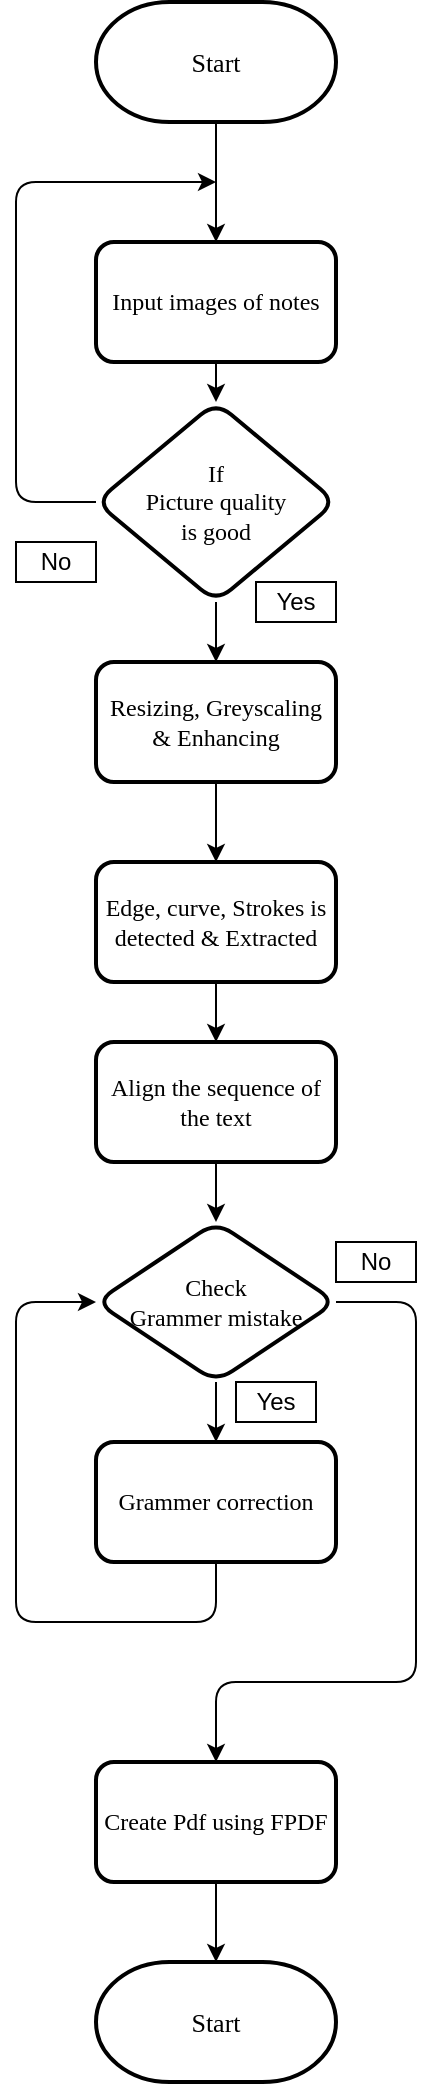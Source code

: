 <mxfile>
    <diagram id="QA1QkQeYlDdKfOMDepjr" name="Page-1">
        <mxGraphModel dx="671" dy="557" grid="1" gridSize="10" guides="1" tooltips="1" connect="1" arrows="1" fold="1" page="1" pageScale="1" pageWidth="850" pageHeight="1100" math="0" shadow="0">
            <root>
                <mxCell id="0"/>
                <mxCell id="1" parent="0"/>
                <mxCell id="2" value="" style="edgeStyle=none;html=1;fontFamily=Times New Roman;fontSize=13;" edge="1" parent="1" source="3" target="5">
                    <mxGeometry relative="1" as="geometry"/>
                </mxCell>
                <mxCell id="3" value="&lt;font style=&quot;font-size: 13px;&quot;&gt;Start&lt;/font&gt;" style="strokeWidth=2;html=1;shape=mxgraph.flowchart.terminator;whiteSpace=wrap;fontFamily=Times New Roman;fontSize=12;" vertex="1" parent="1">
                    <mxGeometry x="360" y="50" width="120" height="60" as="geometry"/>
                </mxCell>
                <mxCell id="4" value="" style="edgeStyle=none;html=1;fontFamily=Times New Roman;fontSize=13;" edge="1" parent="1" source="5" target="8">
                    <mxGeometry relative="1" as="geometry"/>
                </mxCell>
                <mxCell id="5" value="Input images of notes" style="rounded=1;whiteSpace=wrap;html=1;fontFamily=Times New Roman;strokeWidth=2;" vertex="1" parent="1">
                    <mxGeometry x="360" y="170" width="120" height="60" as="geometry"/>
                </mxCell>
                <mxCell id="6" style="edgeStyle=none;html=1;exitX=0;exitY=0.5;exitDx=0;exitDy=0;fontFamily=Times New Roman;fontSize=13;" edge="1" parent="1" source="8">
                    <mxGeometry relative="1" as="geometry">
                        <mxPoint x="420" y="140" as="targetPoint"/>
                        <Array as="points">
                            <mxPoint x="320" y="300"/>
                            <mxPoint x="320" y="220"/>
                            <mxPoint x="320" y="140"/>
                        </Array>
                    </mxGeometry>
                </mxCell>
                <mxCell id="7" value="" style="edgeStyle=none;html=1;fontFamily=Times New Roman;fontSize=13;" edge="1" parent="1" source="8" target="10">
                    <mxGeometry relative="1" as="geometry"/>
                </mxCell>
                <mxCell id="8" value="If&lt;br&gt;Picture quality&lt;br&gt;is good" style="rhombus;whiteSpace=wrap;html=1;fontFamily=Times New Roman;rounded=1;strokeWidth=2;" vertex="1" parent="1">
                    <mxGeometry x="360" y="250" width="120" height="100" as="geometry"/>
                </mxCell>
                <mxCell id="9" value="" style="edgeStyle=none;html=1;fontFamily=Times New Roman;fontSize=13;" edge="1" parent="1" source="10" target="12">
                    <mxGeometry relative="1" as="geometry"/>
                </mxCell>
                <mxCell id="10" value="Resizing, Greyscaling &amp;amp; Enhancing" style="rounded=1;whiteSpace=wrap;html=1;fontFamily=Times New Roman;strokeWidth=2;" vertex="1" parent="1">
                    <mxGeometry x="360" y="380" width="120" height="60" as="geometry"/>
                </mxCell>
                <mxCell id="11" value="" style="edgeStyle=none;html=1;fontFamily=Times New Roman;fontSize=13;" edge="1" parent="1" source="12" target="14">
                    <mxGeometry relative="1" as="geometry"/>
                </mxCell>
                <mxCell id="12" value="Edge, curve, Strokes is detected &amp;amp; Extracted" style="whiteSpace=wrap;html=1;fontFamily=Times New Roman;rounded=1;strokeWidth=2;" vertex="1" parent="1">
                    <mxGeometry x="360" y="480" width="120" height="60" as="geometry"/>
                </mxCell>
                <mxCell id="13" value="" style="edgeStyle=none;html=1;fontFamily=Times New Roman;fontSize=13;" edge="1" parent="1" source="14" target="17">
                    <mxGeometry relative="1" as="geometry"/>
                </mxCell>
                <mxCell id="14" value="Align the sequence of the text" style="whiteSpace=wrap;html=1;fontFamily=Times New Roman;rounded=1;strokeWidth=2;" vertex="1" parent="1">
                    <mxGeometry x="360" y="570" width="120" height="60" as="geometry"/>
                </mxCell>
                <mxCell id="15" value="" style="edgeStyle=none;html=1;fontFamily=Times New Roman;fontSize=13;" edge="1" parent="1" source="17" target="19">
                    <mxGeometry relative="1" as="geometry"/>
                </mxCell>
                <mxCell id="16" value="" style="edgeStyle=none;html=1;fontFamily=Times New Roman;fontSize=13;" edge="1" parent="1" source="17" target="21">
                    <mxGeometry relative="1" as="geometry">
                        <Array as="points">
                            <mxPoint x="520" y="700"/>
                            <mxPoint x="520" y="890"/>
                            <mxPoint x="420" y="890"/>
                        </Array>
                    </mxGeometry>
                </mxCell>
                <mxCell id="17" value="Check&lt;br&gt;Grammer mistake" style="rhombus;whiteSpace=wrap;html=1;fontFamily=Times New Roman;rounded=1;strokeWidth=2;" vertex="1" parent="1">
                    <mxGeometry x="360" y="660" width="120" height="80" as="geometry"/>
                </mxCell>
                <mxCell id="18" style="edgeStyle=none;html=1;exitX=0.5;exitY=1;exitDx=0;exitDy=0;entryX=0;entryY=0.5;entryDx=0;entryDy=0;fontFamily=Times New Roman;fontSize=13;" edge="1" parent="1" source="19" target="17">
                    <mxGeometry relative="1" as="geometry">
                        <Array as="points">
                            <mxPoint x="420" y="860"/>
                            <mxPoint x="320" y="860"/>
                            <mxPoint x="320" y="700"/>
                        </Array>
                    </mxGeometry>
                </mxCell>
                <mxCell id="19" value="Grammer correction" style="whiteSpace=wrap;html=1;fontFamily=Times New Roman;rounded=1;strokeWidth=2;" vertex="1" parent="1">
                    <mxGeometry x="360" y="770" width="120" height="60" as="geometry"/>
                </mxCell>
                <mxCell id="20" value="" style="edgeStyle=none;html=1;fontFamily=Times New Roman;fontSize=13;" edge="1" parent="1" source="21" target="22">
                    <mxGeometry relative="1" as="geometry"/>
                </mxCell>
                <mxCell id="21" value="Create Pdf using FPDF" style="whiteSpace=wrap;html=1;fontFamily=Times New Roman;rounded=1;strokeWidth=2;" vertex="1" parent="1">
                    <mxGeometry x="360" y="930" width="120" height="60" as="geometry"/>
                </mxCell>
                <mxCell id="22" value="&lt;font style=&quot;font-size: 13px;&quot;&gt;Start&lt;/font&gt;" style="strokeWidth=2;html=1;shape=mxgraph.flowchart.terminator;whiteSpace=wrap;fontFamily=Times New Roman;fontSize=12;" vertex="1" parent="1">
                    <mxGeometry x="360" y="1030" width="120" height="60" as="geometry"/>
                </mxCell>
                <mxCell id="23" value="Yes" style="rounded=0;whiteSpace=wrap;html=1;" vertex="1" parent="1">
                    <mxGeometry x="440" y="340" width="40" height="20" as="geometry"/>
                </mxCell>
                <mxCell id="24" value="No" style="rounded=0;whiteSpace=wrap;html=1;" vertex="1" parent="1">
                    <mxGeometry x="320" y="320" width="40" height="20" as="geometry"/>
                </mxCell>
                <mxCell id="25" value="Yes" style="rounded=0;whiteSpace=wrap;html=1;" vertex="1" parent="1">
                    <mxGeometry x="430" y="740" width="40" height="20" as="geometry"/>
                </mxCell>
                <mxCell id="26" value="No" style="rounded=0;whiteSpace=wrap;html=1;" vertex="1" parent="1">
                    <mxGeometry x="480" y="670" width="40" height="20" as="geometry"/>
                </mxCell>
            </root>
        </mxGraphModel>
    </diagram>
</mxfile>